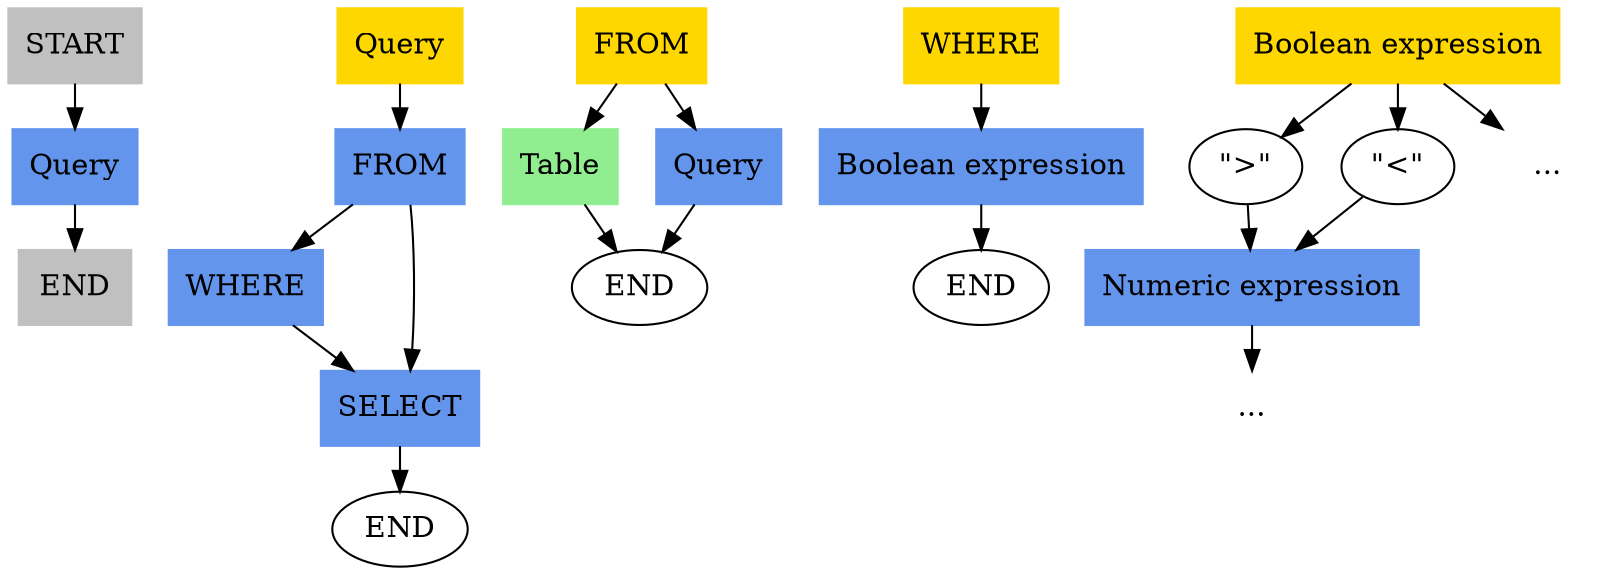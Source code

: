 digraph G {
    // rankdir="LR";
    ranksep=0.3;
    graph [margin=0]

    subgraph program {
        ccQuery [label = "Query", shape=rectangle, style=filled, color=cornflowerblue]
        START [shape=rectangle, style=filled, color=gray]
        END [shape=rectangle, style=filled, color=gray]
        START -> ccQuery -> END
    }

    subgraph query {
        cFROM [label = "FROM", shape=rectangle, style=filled, color=cornflowerblue]
        cWHERE [label = "WHERE", shape=rectangle, style=filled, color=cornflowerblue]
        cSELECT [label = "SELECT", shape=rectangle, style=filled, color=cornflowerblue]
        qEND [label = "END"]
        Query [shape=rectangle, style=filled, color=gold]
        cFROM -> cSELECT[ style=invis ]
        Query -> cFROM -> cWHERE -> cSELECT -> qEND
        cFROM -> cSELECT
    }

    subgraph from {
        FROM [shape=rectangle, style=filled, color=gold]
        Table [shape=rectangle, style=filled, color=lightgreen]
        FROM -> Table
        cQuery [label = "Query", shape=rectangle, style=filled, color=cornflowerblue]
        FROM -> cQuery
        fEND [label = "END"]
        cQuery -> fEND
        Table -> fEND
    }

    subgraph where {
        wEND [label = "END"]
        cBVal [label = "Boolean expression", shape=rectangle, style=filled, color=cornflowerblue]
        WHERE [shape=rectangle, style=filled, color=gold]
        WHERE -> cBVal -> wEND
    }

    subgraph boolean {
        bVal [label="Boolean expression", shape=rectangle, style=filled, color=gold]
        bt [label="\">\""]
        bVal -> bt
        lt [label="\"<\""]
        bVal -> lt
        numval [label = "Numeric expression", shape=rectangle, style=filled, color=cornflowerblue]
        bt -> numval
        lt -> numval
        dts1 [label="...", shape=plaintext]
        numval -> dts1
        // dts2 [label="...", shape=plaintext]
        // lt -> dts2
        dts [label="...", shape=plaintext]
        bVal -> dts
    }

    // {
    //     rank = same;
    //     Query;cFROM;cWHERE;cSELECT;qEND
    //     rankdir = LR;
    // }

    // {
    //     rank = same;
    //     T1;C1
    //     T1 -> C1 [ style=invis ]
    //     rankdir = LR;
    // }

    // {
    //     rank = same;
    //     T2;C2
    //     T2 -> C2 [ style=invis ]
    //     rankdir = LR;
    // }
}
